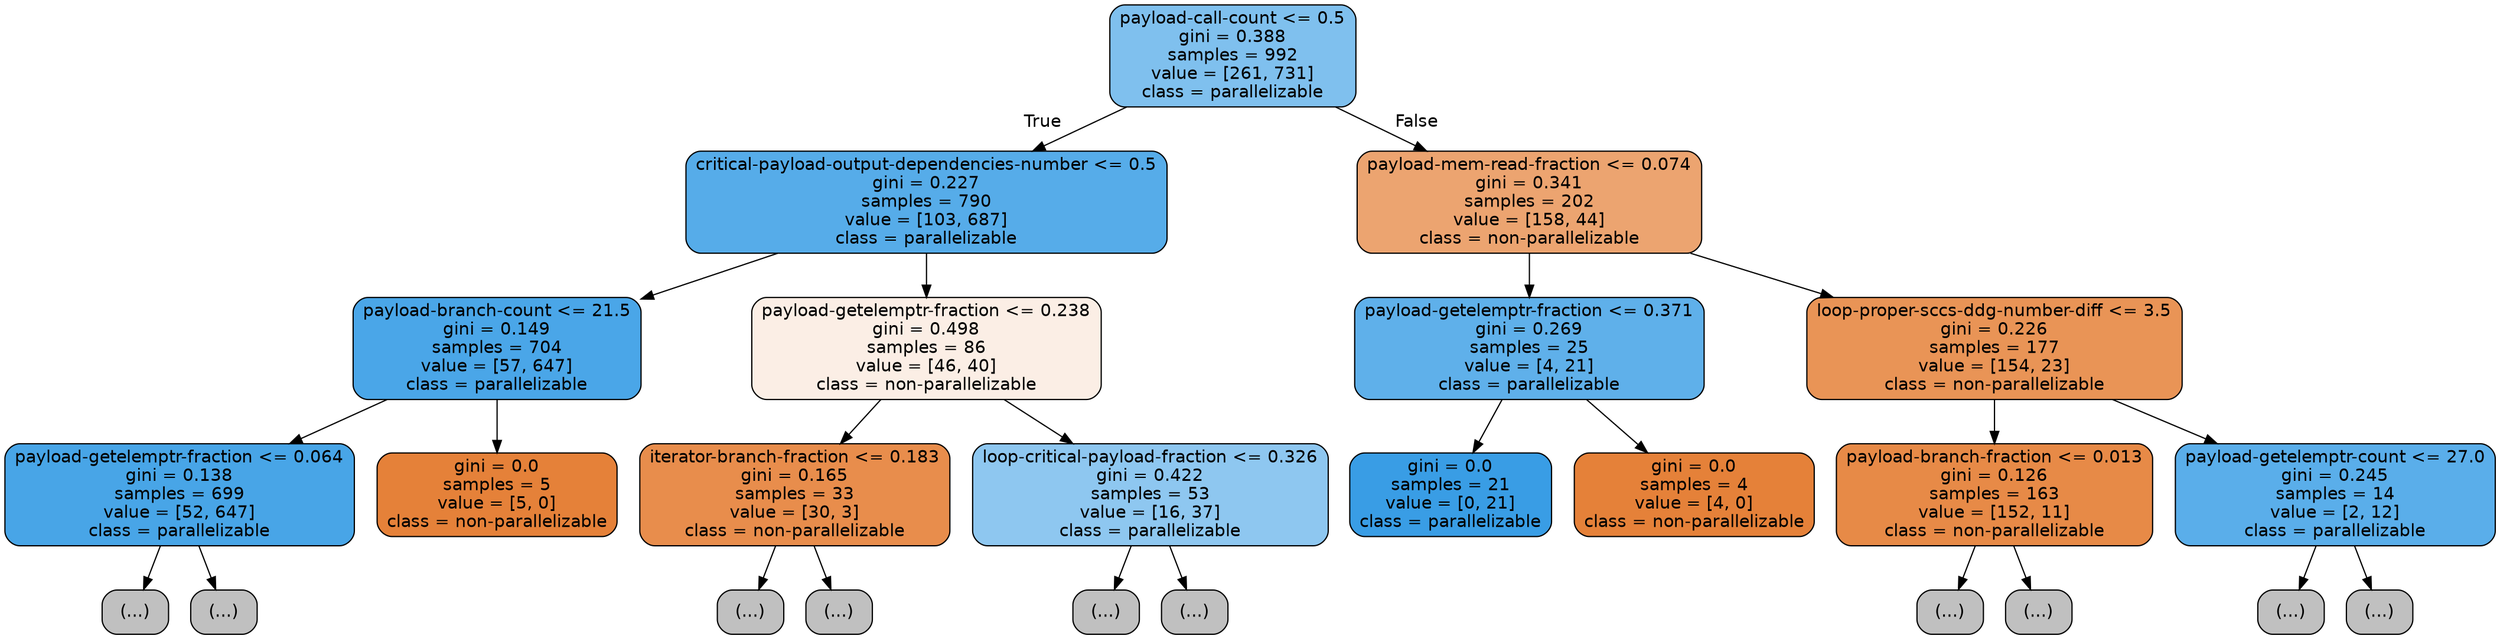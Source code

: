 digraph Tree {
node [shape=box, style="filled, rounded", color="black", fontname=helvetica] ;
edge [fontname=helvetica] ;
0 [label="payload-call-count <= 0.5\ngini = 0.388\nsamples = 992\nvalue = [261, 731]\nclass = parallelizable", fillcolor="#399de5a4"] ;
1 [label="critical-payload-output-dependencies-number <= 0.5\ngini = 0.227\nsamples = 790\nvalue = [103, 687]\nclass = parallelizable", fillcolor="#399de5d9"] ;
0 -> 1 [labeldistance=2.5, labelangle=45, headlabel="True"] ;
2 [label="payload-branch-count <= 21.5\ngini = 0.149\nsamples = 704\nvalue = [57, 647]\nclass = parallelizable", fillcolor="#399de5e9"] ;
1 -> 2 ;
3 [label="payload-getelemptr-fraction <= 0.064\ngini = 0.138\nsamples = 699\nvalue = [52, 647]\nclass = parallelizable", fillcolor="#399de5eb"] ;
2 -> 3 ;
4 [label="(...)", fillcolor="#C0C0C0"] ;
3 -> 4 ;
5 [label="(...)", fillcolor="#C0C0C0"] ;
3 -> 5 ;
110 [label="gini = 0.0\nsamples = 5\nvalue = [5, 0]\nclass = non-parallelizable", fillcolor="#e58139ff"] ;
2 -> 110 ;
111 [label="payload-getelemptr-fraction <= 0.238\ngini = 0.498\nsamples = 86\nvalue = [46, 40]\nclass = non-parallelizable", fillcolor="#e5813921"] ;
1 -> 111 ;
112 [label="iterator-branch-fraction <= 0.183\ngini = 0.165\nsamples = 33\nvalue = [30, 3]\nclass = non-parallelizable", fillcolor="#e58139e6"] ;
111 -> 112 ;
113 [label="(...)", fillcolor="#C0C0C0"] ;
112 -> 113 ;
114 [label="(...)", fillcolor="#C0C0C0"] ;
112 -> 114 ;
115 [label="loop-critical-payload-fraction <= 0.326\ngini = 0.422\nsamples = 53\nvalue = [16, 37]\nclass = parallelizable", fillcolor="#399de591"] ;
111 -> 115 ;
116 [label="(...)", fillcolor="#C0C0C0"] ;
115 -> 116 ;
129 [label="(...)", fillcolor="#C0C0C0"] ;
115 -> 129 ;
130 [label="payload-mem-read-fraction <= 0.074\ngini = 0.341\nsamples = 202\nvalue = [158, 44]\nclass = non-parallelizable", fillcolor="#e58139b8"] ;
0 -> 130 [labeldistance=2.5, labelangle=-45, headlabel="False"] ;
131 [label="payload-getelemptr-fraction <= 0.371\ngini = 0.269\nsamples = 25\nvalue = [4, 21]\nclass = parallelizable", fillcolor="#399de5ce"] ;
130 -> 131 ;
132 [label="gini = 0.0\nsamples = 21\nvalue = [0, 21]\nclass = parallelizable", fillcolor="#399de5ff"] ;
131 -> 132 ;
133 [label="gini = 0.0\nsamples = 4\nvalue = [4, 0]\nclass = non-parallelizable", fillcolor="#e58139ff"] ;
131 -> 133 ;
134 [label="loop-proper-sccs-ddg-number-diff <= 3.5\ngini = 0.226\nsamples = 177\nvalue = [154, 23]\nclass = non-parallelizable", fillcolor="#e58139d9"] ;
130 -> 134 ;
135 [label="payload-branch-fraction <= 0.013\ngini = 0.126\nsamples = 163\nvalue = [152, 11]\nclass = non-parallelizable", fillcolor="#e58139ed"] ;
134 -> 135 ;
136 [label="(...)", fillcolor="#C0C0C0"] ;
135 -> 136 ;
137 [label="(...)", fillcolor="#C0C0C0"] ;
135 -> 137 ;
152 [label="payload-getelemptr-count <= 27.0\ngini = 0.245\nsamples = 14\nvalue = [2, 12]\nclass = parallelizable", fillcolor="#399de5d4"] ;
134 -> 152 ;
153 [label="(...)", fillcolor="#C0C0C0"] ;
152 -> 153 ;
154 [label="(...)", fillcolor="#C0C0C0"] ;
152 -> 154 ;
}